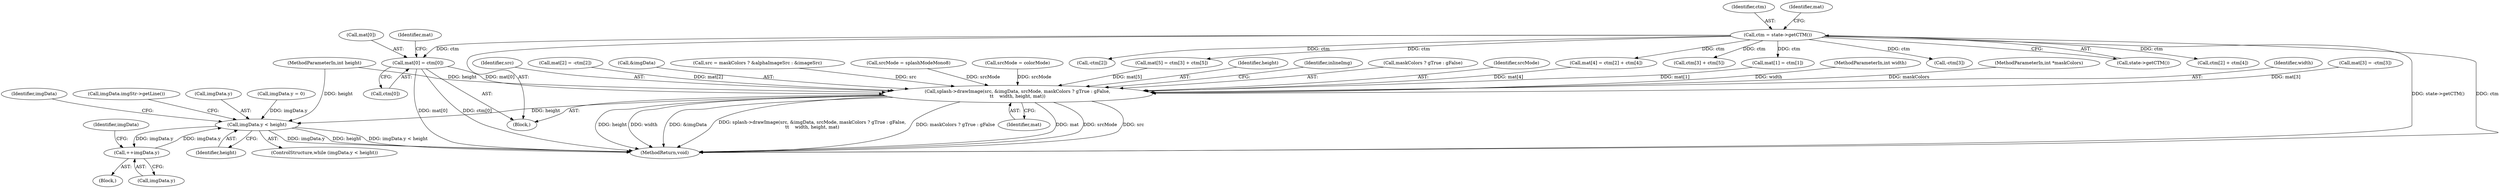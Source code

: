 digraph "0_poppler_284a92899602daa4a7f429e61849e794569310b5@array" {
"1000124" [label="(Call,mat[0] = ctm[0])"];
"1000121" [label="(Call,ctm = state->getCTM())"];
"1000531" [label="(Call,splash->drawImage(src, &imgData, srcMode, maskColors ? gTrue : gFalse,\n\t\t    width, height, mat))"];
"1000547" [label="(Call,imgData.y < height)"];
"1000554" [label="(Call,++imgData.y)"];
"1000154" [label="(Call,mat[4] = ctm[2] + ctm[4])"];
"1000128" [label="(Call,ctm[0])"];
"1000142" [label="(Call,-ctm[2])"];
"1000553" [label="(Call,imgData.imgStr->getLine())"];
"1000138" [label="(Call,mat[2] = -ctm[2])"];
"1000548" [label="(Call,imgData.y)"];
"1000552" [label="(Block,)"];
"1000533" [label="(Call,&imgData)"];
"1000523" [label="(Call,src = maskColors ? &alphaImageSrc : &imageSrc)"];
"1000208" [label="(Call,imgData.y = 0)"];
"1000109" [label="(Block,)"];
"1000122" [label="(Identifier,ctm)"];
"1000169" [label="(Call,ctm[3] + ctm[5])"];
"1000515" [label="(Call,srcMode = splashModeMono8)"];
"1000542" [label="(Identifier,mat)"];
"1000520" [label="(Call,srcMode = colorMode)"];
"1000551" [label="(Identifier,height)"];
"1000541" [label="(Identifier,height)"];
"1000544" [label="(Identifier,inlineImg)"];
"1000560" [label="(Identifier,imgData)"];
"1000549" [label="(Identifier,imgData)"];
"1000546" [label="(ControlStructure,while (imgData.y < height))"];
"1000536" [label="(Call,maskColors ? gTrue : gFalse)"];
"1000535" [label="(Identifier,srcMode)"];
"1000125" [label="(Call,mat[0])"];
"1000131" [label="(Call,mat[1] = ctm[1])"];
"1000104" [label="(MethodParameterIn,int width)"];
"1000566" [label="(MethodReturn,void)"];
"1000555" [label="(Call,imgData.y)"];
"1000150" [label="(Call,-ctm[3])"];
"1000107" [label="(MethodParameterIn,int *maskColors)"];
"1000165" [label="(Call,mat[5] = ctm[3] + ctm[5])"];
"1000540" [label="(Identifier,width)"];
"1000146" [label="(Call,mat[3] = -ctm[3])"];
"1000121" [label="(Call,ctm = state->getCTM())"];
"1000105" [label="(MethodParameterIn,int height)"];
"1000123" [label="(Call,state->getCTM())"];
"1000133" [label="(Identifier,mat)"];
"1000158" [label="(Call,ctm[2] + ctm[4])"];
"1000547" [label="(Call,imgData.y < height)"];
"1000554" [label="(Call,++imgData.y)"];
"1000124" [label="(Call,mat[0] = ctm[0])"];
"1000126" [label="(Identifier,mat)"];
"1000532" [label="(Identifier,src)"];
"1000531" [label="(Call,splash->drawImage(src, &imgData, srcMode, maskColors ? gTrue : gFalse,\n\t\t    width, height, mat))"];
"1000124" -> "1000109"  [label="AST: "];
"1000124" -> "1000128"  [label="CFG: "];
"1000125" -> "1000124"  [label="AST: "];
"1000128" -> "1000124"  [label="AST: "];
"1000133" -> "1000124"  [label="CFG: "];
"1000124" -> "1000566"  [label="DDG: mat[0]"];
"1000124" -> "1000566"  [label="DDG: ctm[0]"];
"1000121" -> "1000124"  [label="DDG: ctm"];
"1000124" -> "1000531"  [label="DDG: mat[0]"];
"1000121" -> "1000109"  [label="AST: "];
"1000121" -> "1000123"  [label="CFG: "];
"1000122" -> "1000121"  [label="AST: "];
"1000123" -> "1000121"  [label="AST: "];
"1000126" -> "1000121"  [label="CFG: "];
"1000121" -> "1000566"  [label="DDG: state->getCTM()"];
"1000121" -> "1000566"  [label="DDG: ctm"];
"1000121" -> "1000131"  [label="DDG: ctm"];
"1000121" -> "1000142"  [label="DDG: ctm"];
"1000121" -> "1000150"  [label="DDG: ctm"];
"1000121" -> "1000154"  [label="DDG: ctm"];
"1000121" -> "1000158"  [label="DDG: ctm"];
"1000121" -> "1000165"  [label="DDG: ctm"];
"1000121" -> "1000169"  [label="DDG: ctm"];
"1000531" -> "1000109"  [label="AST: "];
"1000531" -> "1000542"  [label="CFG: "];
"1000532" -> "1000531"  [label="AST: "];
"1000533" -> "1000531"  [label="AST: "];
"1000535" -> "1000531"  [label="AST: "];
"1000536" -> "1000531"  [label="AST: "];
"1000540" -> "1000531"  [label="AST: "];
"1000541" -> "1000531"  [label="AST: "];
"1000542" -> "1000531"  [label="AST: "];
"1000544" -> "1000531"  [label="CFG: "];
"1000531" -> "1000566"  [label="DDG: width"];
"1000531" -> "1000566"  [label="DDG: &imgData"];
"1000531" -> "1000566"  [label="DDG: splash->drawImage(src, &imgData, srcMode, maskColors ? gTrue : gFalse,\n\t\t    width, height, mat)"];
"1000531" -> "1000566"  [label="DDG: maskColors ? gTrue : gFalse"];
"1000531" -> "1000566"  [label="DDG: mat"];
"1000531" -> "1000566"  [label="DDG: srcMode"];
"1000531" -> "1000566"  [label="DDG: src"];
"1000531" -> "1000566"  [label="DDG: height"];
"1000523" -> "1000531"  [label="DDG: src"];
"1000515" -> "1000531"  [label="DDG: srcMode"];
"1000520" -> "1000531"  [label="DDG: srcMode"];
"1000107" -> "1000531"  [label="DDG: maskColors"];
"1000104" -> "1000531"  [label="DDG: width"];
"1000105" -> "1000531"  [label="DDG: height"];
"1000165" -> "1000531"  [label="DDG: mat[5]"];
"1000154" -> "1000531"  [label="DDG: mat[4]"];
"1000146" -> "1000531"  [label="DDG: mat[3]"];
"1000131" -> "1000531"  [label="DDG: mat[1]"];
"1000138" -> "1000531"  [label="DDG: mat[2]"];
"1000531" -> "1000547"  [label="DDG: height"];
"1000547" -> "1000546"  [label="AST: "];
"1000547" -> "1000551"  [label="CFG: "];
"1000548" -> "1000547"  [label="AST: "];
"1000551" -> "1000547"  [label="AST: "];
"1000553" -> "1000547"  [label="CFG: "];
"1000560" -> "1000547"  [label="CFG: "];
"1000547" -> "1000566"  [label="DDG: imgData.y"];
"1000547" -> "1000566"  [label="DDG: height"];
"1000547" -> "1000566"  [label="DDG: imgData.y < height"];
"1000208" -> "1000547"  [label="DDG: imgData.y"];
"1000554" -> "1000547"  [label="DDG: imgData.y"];
"1000105" -> "1000547"  [label="DDG: height"];
"1000547" -> "1000554"  [label="DDG: imgData.y"];
"1000554" -> "1000552"  [label="AST: "];
"1000554" -> "1000555"  [label="CFG: "];
"1000555" -> "1000554"  [label="AST: "];
"1000549" -> "1000554"  [label="CFG: "];
}
